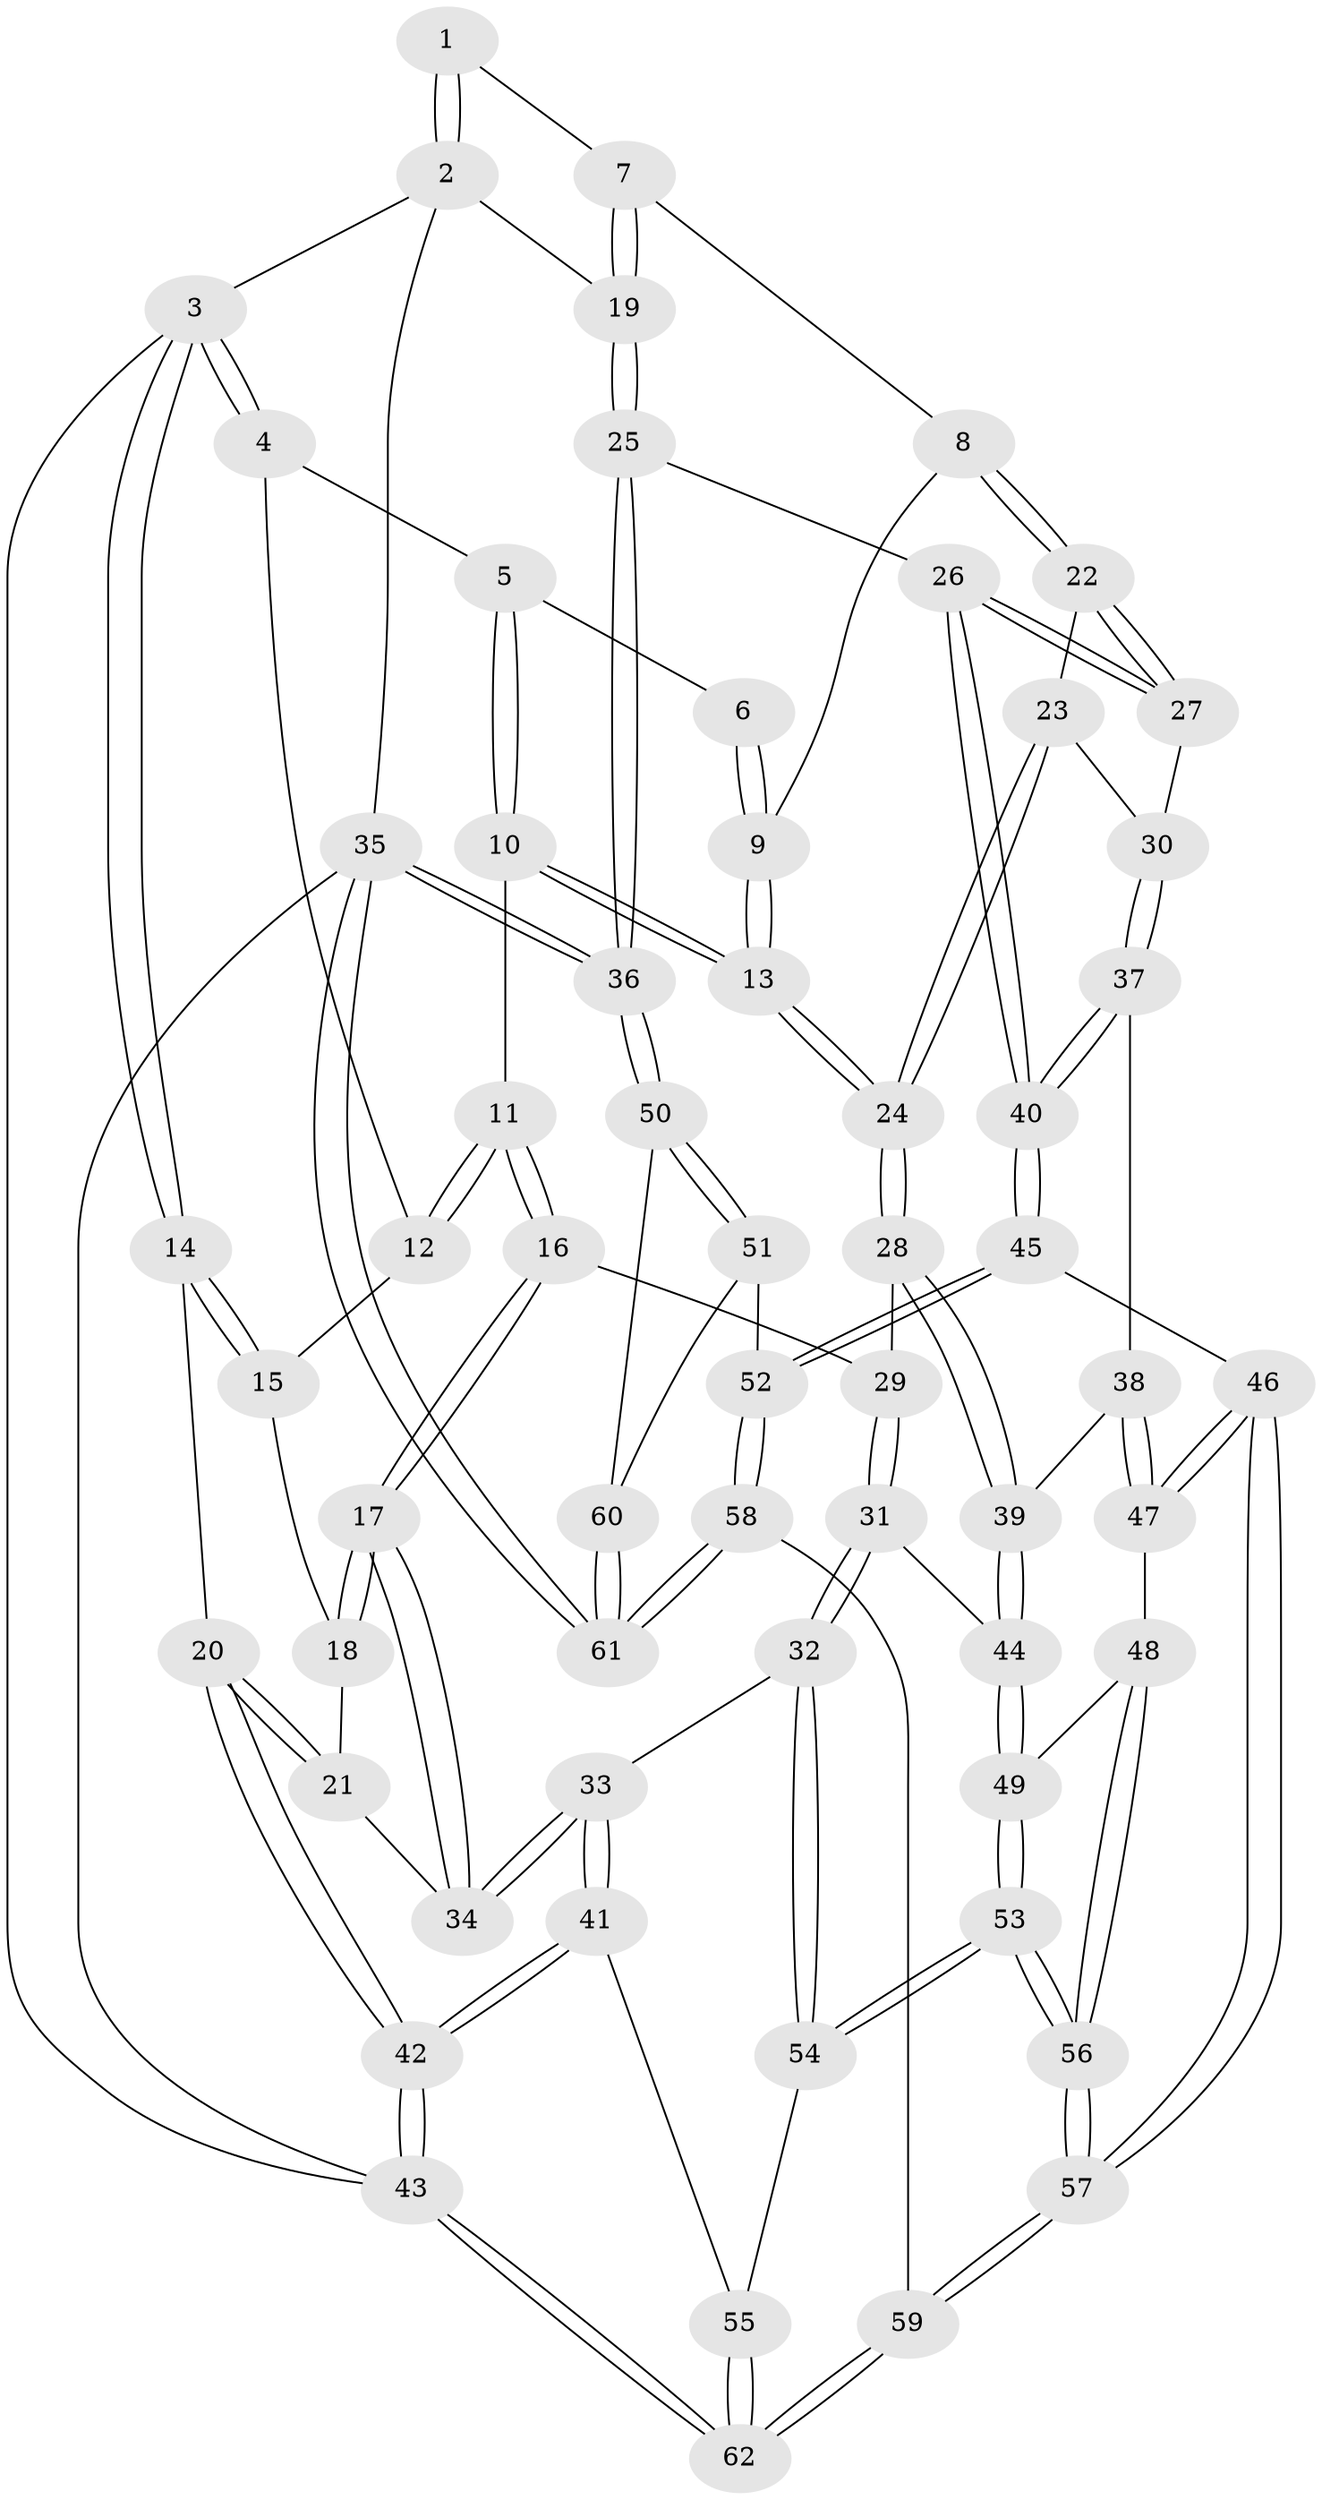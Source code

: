// Generated by graph-tools (version 1.1) at 2025/38/03/09/25 02:38:40]
// undirected, 62 vertices, 152 edges
graph export_dot {
graph [start="1"]
  node [color=gray90,style=filled];
  1 [pos="+0.7757709466025745+0"];
  2 [pos="+1+0"];
  3 [pos="+0+0"];
  4 [pos="+0.25182333139743646+0"];
  5 [pos="+0.48169108960850376+0"];
  6 [pos="+0.7279695415125301+0"];
  7 [pos="+0.7947204936607581+0.13206798091764854"];
  8 [pos="+0.7904096470506077+0.13544441403603155"];
  9 [pos="+0.7143905432060386+0.08596459399462396"];
  10 [pos="+0.4853605464720416+0.10334294101335834"];
  11 [pos="+0.3121214108573629+0.14584133016286904"];
  12 [pos="+0.20050466121113486+0.07304288018829504"];
  13 [pos="+0.5072248523583678+0.13310731961092148"];
  14 [pos="+0+0"];
  15 [pos="+0.13660176097835522+0.10806731844251605"];
  16 [pos="+0.24918911128363325+0.31151417982149976"];
  17 [pos="+0.17889149636358456+0.34047074052447984"];
  18 [pos="+0.13012997180583646+0.15416878623234"];
  19 [pos="+1+0"];
  20 [pos="+0+0.266813662749992"];
  21 [pos="+0+0.2843279795786953"];
  22 [pos="+0.7813288706592566+0.25383684076719415"];
  23 [pos="+0.7006671521132132+0.29622089442060695"];
  24 [pos="+0.5599138576361558+0.3342461710739752"];
  25 [pos="+1+0.3215928142392266"];
  26 [pos="+1+0.33966713667681553"];
  27 [pos="+0.9752567840003115+0.3295921752151698"];
  28 [pos="+0.5518965218085414+0.35290744155138576"];
  29 [pos="+0.28577790845146855+0.32280278068249457"];
  30 [pos="+0.8140470472534902+0.4398329721936645"];
  31 [pos="+0.3629388485006318+0.5174035699934185"];
  32 [pos="+0.2701329610205918+0.5664152056281191"];
  33 [pos="+0.16018499872246766+0.5348625380215446"];
  34 [pos="+0.15665391497204148+0.36495270780686356"];
  35 [pos="+1+1"];
  36 [pos="+1+0.7961033517512158"];
  37 [pos="+0.7724550353742398+0.5267470582899778"];
  38 [pos="+0.7149455637112715+0.5203441966432282"];
  39 [pos="+0.5507736710046054+0.4511487242341609"];
  40 [pos="+0.8582592414732017+0.5958158650491228"];
  41 [pos="+0.07146434377937633+0.6066075550842145"];
  42 [pos="+0+0.6827408511636996"];
  43 [pos="+0+1"];
  44 [pos="+0.5438500320274733+0.46201044813195014"];
  45 [pos="+0.8665628842243305+0.6495531166165471"];
  46 [pos="+0.7367500915722173+0.6958079957932549"];
  47 [pos="+0.7006836551786825+0.6617827416023516"];
  48 [pos="+0.6113485290034435+0.6595260796480359"];
  49 [pos="+0.5420853656352226+0.5161623687363065"];
  50 [pos="+1+0.7818166317748401"];
  51 [pos="+0.9003223206783034+0.6831141184396613"];
  52 [pos="+0.8833754985036935+0.6718924631388672"];
  53 [pos="+0.40272361990549477+0.7935294344878429"];
  54 [pos="+0.37746788460201103+0.7826921015924236"];
  55 [pos="+0.21713157681409867+0.8179183250630282"];
  56 [pos="+0.5756852933198833+0.9943176702029642"];
  57 [pos="+0.5889918370973378+1"];
  58 [pos="+0.6241800497656066+1"];
  59 [pos="+0.5935750517452114+1"];
  60 [pos="+0.8661282515993641+0.8876044398820929"];
  61 [pos="+0.650348458683475+1"];
  62 [pos="+0+1"];
  1 -- 2;
  1 -- 2;
  1 -- 7;
  2 -- 3;
  2 -- 19;
  2 -- 35;
  3 -- 4;
  3 -- 4;
  3 -- 14;
  3 -- 14;
  3 -- 43;
  4 -- 5;
  4 -- 12;
  5 -- 6;
  5 -- 10;
  5 -- 10;
  6 -- 9;
  6 -- 9;
  7 -- 8;
  7 -- 19;
  7 -- 19;
  8 -- 9;
  8 -- 22;
  8 -- 22;
  9 -- 13;
  9 -- 13;
  10 -- 11;
  10 -- 13;
  10 -- 13;
  11 -- 12;
  11 -- 12;
  11 -- 16;
  11 -- 16;
  12 -- 15;
  13 -- 24;
  13 -- 24;
  14 -- 15;
  14 -- 15;
  14 -- 20;
  15 -- 18;
  16 -- 17;
  16 -- 17;
  16 -- 29;
  17 -- 18;
  17 -- 18;
  17 -- 34;
  17 -- 34;
  18 -- 21;
  19 -- 25;
  19 -- 25;
  20 -- 21;
  20 -- 21;
  20 -- 42;
  20 -- 42;
  21 -- 34;
  22 -- 23;
  22 -- 27;
  22 -- 27;
  23 -- 24;
  23 -- 24;
  23 -- 30;
  24 -- 28;
  24 -- 28;
  25 -- 26;
  25 -- 36;
  25 -- 36;
  26 -- 27;
  26 -- 27;
  26 -- 40;
  26 -- 40;
  27 -- 30;
  28 -- 29;
  28 -- 39;
  28 -- 39;
  29 -- 31;
  29 -- 31;
  30 -- 37;
  30 -- 37;
  31 -- 32;
  31 -- 32;
  31 -- 44;
  32 -- 33;
  32 -- 54;
  32 -- 54;
  33 -- 34;
  33 -- 34;
  33 -- 41;
  33 -- 41;
  35 -- 36;
  35 -- 36;
  35 -- 61;
  35 -- 61;
  35 -- 43;
  36 -- 50;
  36 -- 50;
  37 -- 38;
  37 -- 40;
  37 -- 40;
  38 -- 39;
  38 -- 47;
  38 -- 47;
  39 -- 44;
  39 -- 44;
  40 -- 45;
  40 -- 45;
  41 -- 42;
  41 -- 42;
  41 -- 55;
  42 -- 43;
  42 -- 43;
  43 -- 62;
  43 -- 62;
  44 -- 49;
  44 -- 49;
  45 -- 46;
  45 -- 52;
  45 -- 52;
  46 -- 47;
  46 -- 47;
  46 -- 57;
  46 -- 57;
  47 -- 48;
  48 -- 49;
  48 -- 56;
  48 -- 56;
  49 -- 53;
  49 -- 53;
  50 -- 51;
  50 -- 51;
  50 -- 60;
  51 -- 52;
  51 -- 60;
  52 -- 58;
  52 -- 58;
  53 -- 54;
  53 -- 54;
  53 -- 56;
  53 -- 56;
  54 -- 55;
  55 -- 62;
  55 -- 62;
  56 -- 57;
  56 -- 57;
  57 -- 59;
  57 -- 59;
  58 -- 59;
  58 -- 61;
  58 -- 61;
  59 -- 62;
  59 -- 62;
  60 -- 61;
  60 -- 61;
}
